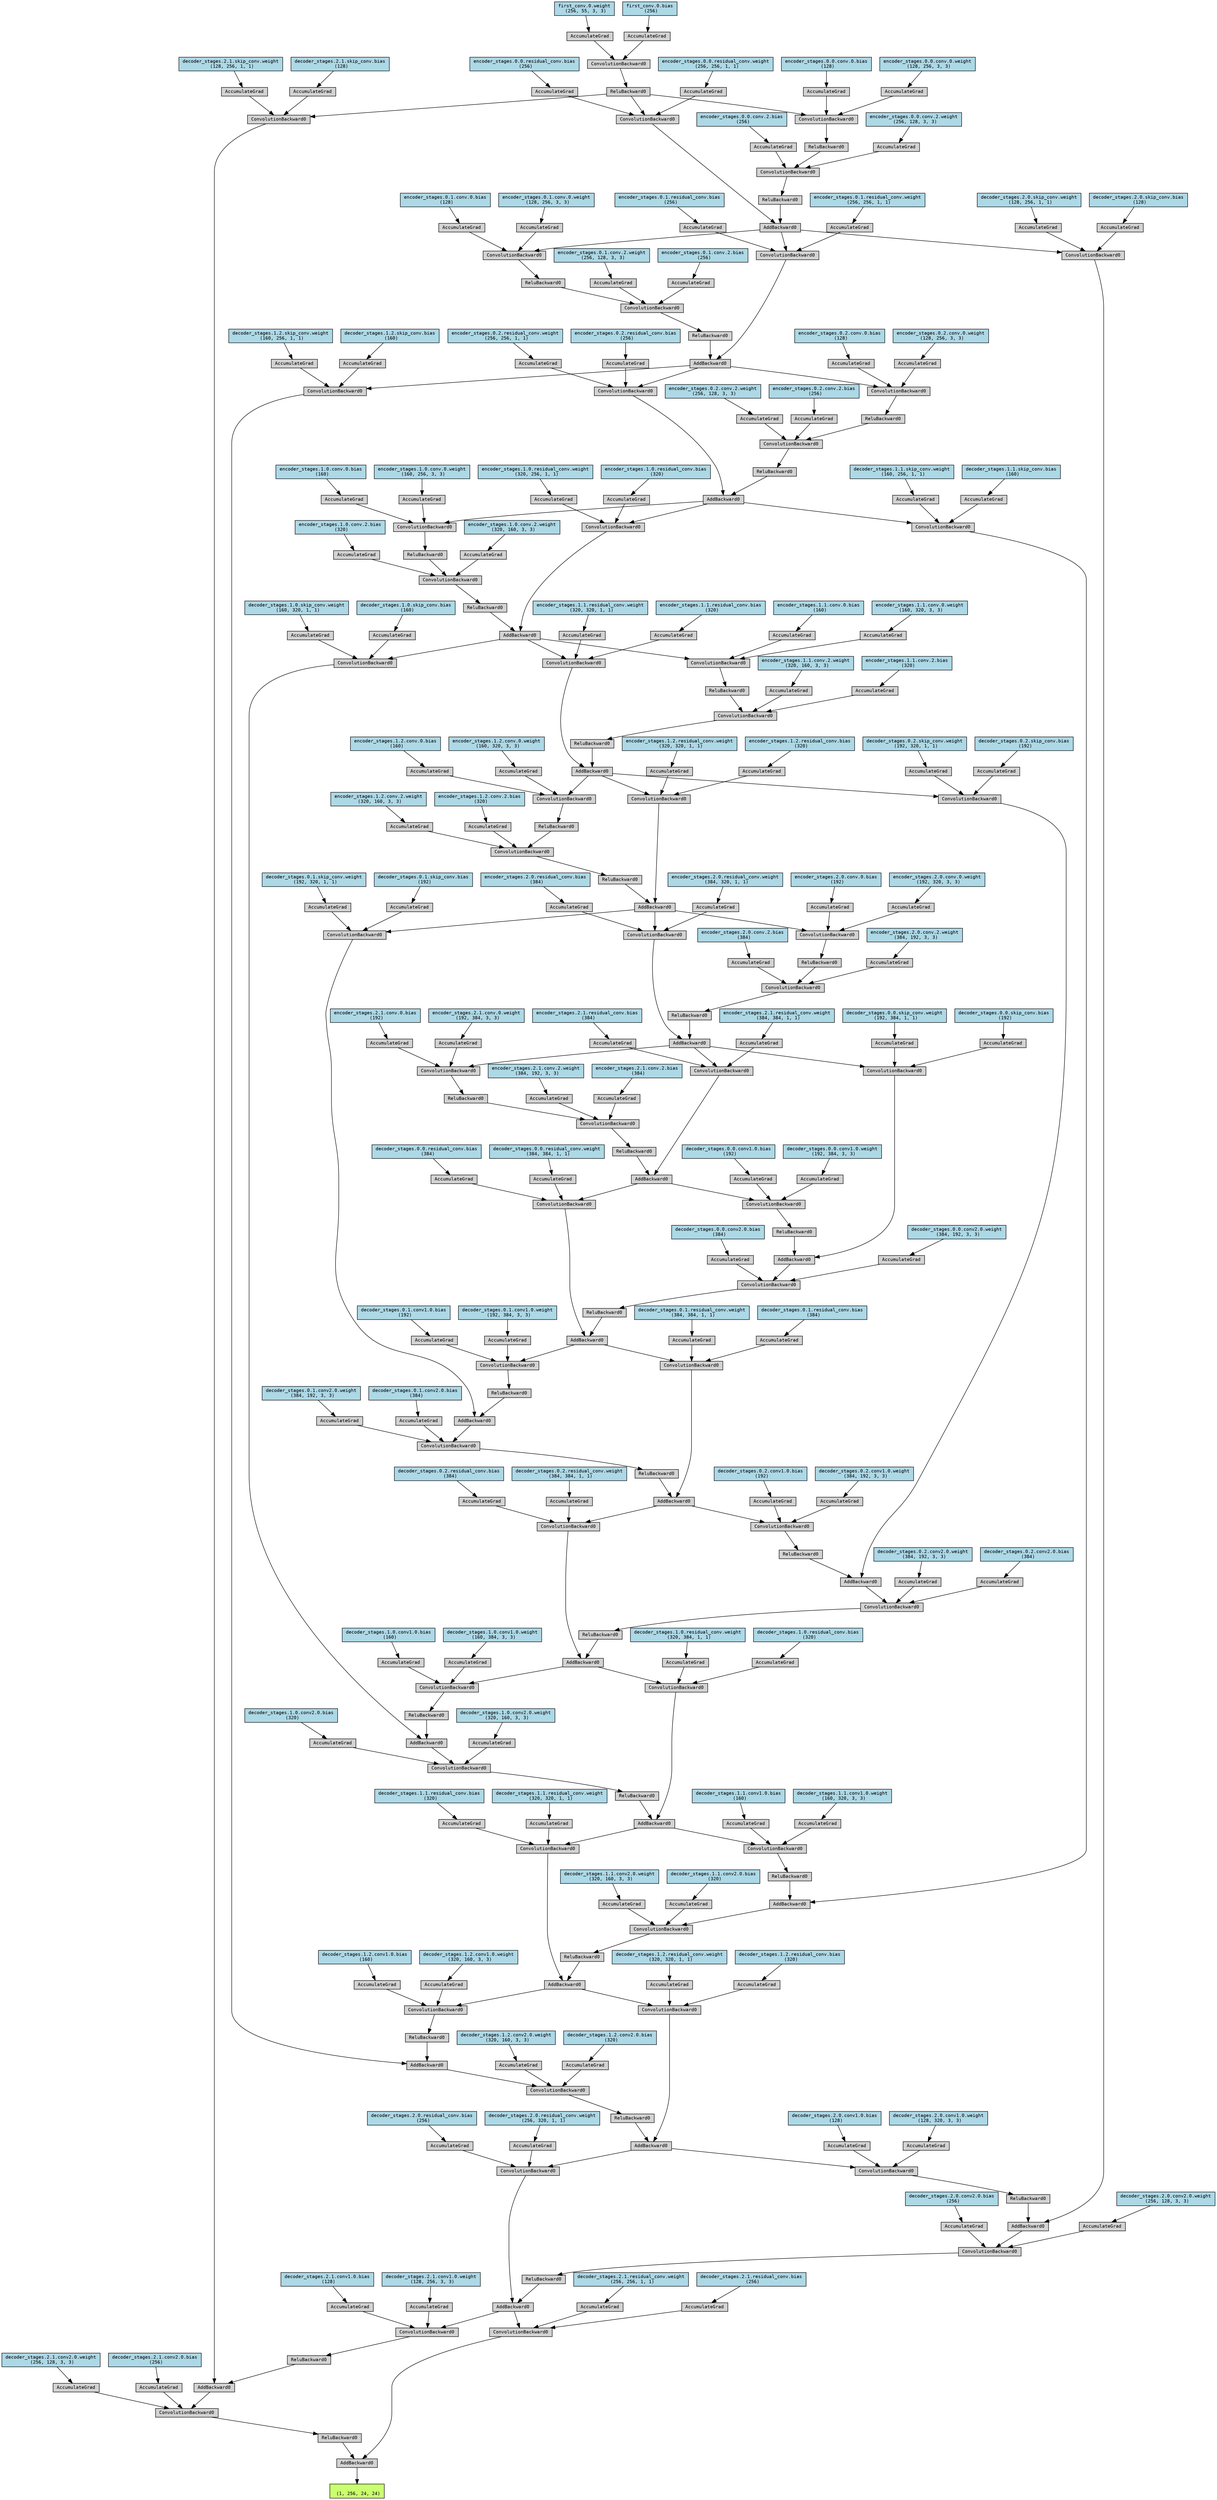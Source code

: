 digraph {
	graph [size="106.35,106.35"]
	node [align=left fontname=monospace fontsize=10 height=0.2 ranksep=0.1 shape=box style=filled]
	126407094920736 [label="
 (1, 256, 24, 24)" fillcolor=darkolivegreen1]
	126407098360176 [label=AddBackward0]
	126407094694624 -> 126407098360176
	126407094694624 [label=ReluBackward0]
	126407094692944 -> 126407094694624
	126407094692944 [label=ConvolutionBackward0]
	126407094693664 -> 126407094692944
	126407094693664 [label=AddBackward0]
	126407094693376 -> 126407094693664
	126407094693376 [label=ReluBackward0]
	126407094694192 -> 126407094693376
	126407094694192 [label=ConvolutionBackward0]
	126407094693952 -> 126407094694192
	126407094693952 [label=AddBackward0]
	126407094694288 -> 126407094693952
	126407094694288 [label=ReluBackward0]
	126407094693232 -> 126407094694288
	126407094693232 [label=ConvolutionBackward0]
	126407094693568 -> 126407094693232
	126407094693568 [label=AddBackward0]
	126407094693040 -> 126407094693568
	126407094693040 [label=ReluBackward0]
	126407094693712 -> 126407094693040
	126407094693712 [label=ConvolutionBackward0]
	126407094694912 -> 126407094693712
	126407094694912 [label=AddBackward0]
	126407094695104 -> 126407094694912
	126407094695104 [label=ReluBackward0]
	126407094695248 -> 126407094695104
	126407094695248 [label=ConvolutionBackward0]
	126407094695344 -> 126407094695248
	126407094695344 [label=AddBackward0]
	126407094695536 -> 126407094695344
	126407094695536 [label=ReluBackward0]
	126407094695680 -> 126407094695536
	126407094695680 [label=ConvolutionBackward0]
	126407094695776 -> 126407094695680
	126407094695776 [label=AddBackward0]
	126407094695968 -> 126407094695776
	126407094695968 [label=ReluBackward0]
	126407094696112 -> 126407094695968
	126407094696112 [label=ConvolutionBackward0]
	126407094696208 -> 126407094696112
	126407094696208 [label=AddBackward0]
	126407094696400 -> 126407094696208
	126407094696400 [label=ReluBackward0]
	126407094696544 -> 126407094696400
	126407094696544 [label=ConvolutionBackward0]
	126407094696640 -> 126407094696544
	126407094696640 [label=AddBackward0]
	126407094696832 -> 126407094696640
	126407094696832 [label=ReluBackward0]
	126407094696976 -> 126407094696832
	126407094696976 [label=ConvolutionBackward0]
	126407094697072 -> 126407094696976
	126407094697072 [label=AddBackward0]
	126407094697264 -> 126407094697072
	126407094697264 [label=ReluBackward0]
	126407094697408 -> 126407094697264
	126407094697408 [label=ConvolutionBackward0]
	126407094697504 -> 126407094697408
	126407094697504 [label=AddBackward0]
	126407094697696 -> 126407094697504
	126407094697696 [label=ReluBackward0]
	126407094697840 -> 126407094697696
	126407094697840 [label=ConvolutionBackward0]
	126407094697936 -> 126407094697840
	126407094697936 [label=AddBackward0]
	126407054606544 -> 126407094697936
	126407054606544 [label=ReluBackward0]
	126407054606688 -> 126407054606544
	126407054606688 [label=ConvolutionBackward0]
	126407054606784 -> 126407054606688
	126407054606784 [label=AddBackward0]
	126407054606976 -> 126407054606784
	126407054606976 [label=ReluBackward0]
	126407054607120 -> 126407054606976
	126407054607120 [label=ConvolutionBackward0]
	126407054607216 -> 126407054607120
	126407054607216 [label=AddBackward0]
	126407054607408 -> 126407054607216
	126407054607408 [label=ReluBackward0]
	126407054607552 -> 126407054607408
	126407054607552 [label=ConvolutionBackward0]
	126407054607648 -> 126407054607552
	126407054607648 [label=AddBackward0]
	126407054607840 -> 126407054607648
	126407054607840 [label=ReluBackward0]
	126407054607984 -> 126407054607840
	126407054607984 [label=ConvolutionBackward0]
	126407054608080 -> 126407054607984
	126407054608080 [label=AddBackward0]
	126407054608272 -> 126407054608080
	126407054608272 [label=ReluBackward0]
	126407054608416 -> 126407054608272
	126407054608416 [label=ConvolutionBackward0]
	126407054608512 -> 126407054608416
	126407054608512 [label=AddBackward0]
	126407054608704 -> 126407054608512
	126407054608704 [label=ReluBackward0]
	126407054608848 -> 126407054608704
	126407054608848 [label=ConvolutionBackward0]
	126407054608944 -> 126407054608848
	126407054608944 [label=ReluBackward0]
	126407054609136 -> 126407054608944
	126407054609136 [label=ConvolutionBackward0]
	126407054609232 -> 126407054609136
	126407054609232 [label=AddBackward0]
	126407054609424 -> 126407054609232
	126407054609424 [label=ReluBackward0]
	126407054609568 -> 126407054609424
	126407054609568 [label=ConvolutionBackward0]
	126407054609664 -> 126407054609568
	126407054609664 [label=ReluBackward0]
	126407054609856 -> 126407054609664
	126407054609856 [label=ConvolutionBackward0]
	126407054609952 -> 126407054609856
	126407054609952 [label=AddBackward0]
	126407054610144 -> 126407054609952
	126407054610144 [label=ReluBackward0]
	126407054610288 -> 126407054610144
	126407054610288 [label=ConvolutionBackward0]
	126407054610384 -> 126407054610288
	126407054610384 [label=ReluBackward0]
	126407054610576 -> 126407054610384
	126407054610576 [label=ConvolutionBackward0]
	126407054610672 -> 126407054610576
	126407054610672 [label=AddBackward0]
	126407054610864 -> 126407054610672
	126407054610864 [label=ReluBackward0]
	126407054611008 -> 126407054610864
	126407054611008 [label=ConvolutionBackward0]
	126407054611104 -> 126407054611008
	126407054611104 [label=ReluBackward0]
	126407054611296 -> 126407054611104
	126407054611296 [label=ConvolutionBackward0]
	126407054611344 -> 126407054611296
	126407054611344 [label=AddBackward0]
	126407054611632 -> 126407054611344
	126407054611632 [label=ReluBackward0]
	126407054611776 -> 126407054611632
	126407054611776 [label=ConvolutionBackward0]
	126407054611824 -> 126407054611776
	126407054611824 [label=ReluBackward0]
	126407054612112 -> 126407054611824
	126407054612112 [label=ConvolutionBackward0]
	126407054612160 -> 126407054612112
	126407054612160 [label=AddBackward0]
	126407054612448 -> 126407054612160
	126407054612448 [label=ReluBackward0]
	126407054612592 -> 126407054612448
	126407054612592 [label=ConvolutionBackward0]
	126407054612640 -> 126407054612592
	126407054612640 [label=ReluBackward0]
	126407054612928 -> 126407054612640
	126407054612928 [label=ConvolutionBackward0]
	126407054612976 -> 126407054612928
	126407054612976 [label=AddBackward0]
	126407054613264 -> 126407054612976
	126407054613264 [label=ReluBackward0]
	126407054613408 -> 126407054613264
	126407054613408 [label=ConvolutionBackward0]
	126407054613456 -> 126407054613408
	126407054613456 [label=ReluBackward0]
	126407054613744 -> 126407054613456
	126407054613744 [label=ConvolutionBackward0]
	126407054613792 -> 126407054613744
	126407054613792 [label=AddBackward0]
	126407054614080 -> 126407054613792
	126407054614080 [label=ReluBackward0]
	126407054614224 -> 126407054614080
	126407054614224 [label=ConvolutionBackward0]
	126407054614272 -> 126407054614224
	126407054614272 [label=ReluBackward0]
	126407054614560 -> 126407054614272
	126407054614560 [label=ConvolutionBackward0]
	126407054614608 -> 126407054614560
	126407054614608 [label=ReluBackward0]
	126407054614896 -> 126407054614608
	126407054614896 [label=ConvolutionBackward0]
	126407054614944 -> 126407054614896
	126407094725488 [label="first_conv.0.weight
 (256, 55, 3, 3)" fillcolor=lightblue]
	126407094725488 -> 126407054614944
	126407054614944 [label=AccumulateGrad]
	126407054614800 -> 126407054614896
	126407094725568 [label="first_conv.0.bias
 (256)" fillcolor=lightblue]
	126407094725568 -> 126407054614800
	126407054614800 [label=AccumulateGrad]
	126407054614464 -> 126407054614560
	126407094725728 [label="encoder_stages.0.0.conv.0.weight
 (128, 256, 3, 3)" fillcolor=lightblue]
	126407094725728 -> 126407054614464
	126407054614464 [label=AccumulateGrad]
	126407054614704 -> 126407054614560
	126407094725808 [label="encoder_stages.0.0.conv.0.bias
 (128)" fillcolor=lightblue]
	126407094725808 -> 126407054614704
	126407054614704 [label=AccumulateGrad]
	126407054614128 -> 126407054614224
	126407094725968 [label="encoder_stages.0.0.conv.2.weight
 (256, 128, 3, 3)" fillcolor=lightblue]
	126407094725968 -> 126407054614128
	126407054614128 [label=AccumulateGrad]
	126407054614368 -> 126407054614224
	126407094726048 [label="encoder_stages.0.0.conv.2.bias
 (256)" fillcolor=lightblue]
	126407094726048 -> 126407054614368
	126407054614368 [label=AccumulateGrad]
	126407054614032 -> 126407054613792
	126407054614032 [label=ConvolutionBackward0]
	126407054614608 -> 126407054614032
	126407054614752 -> 126407054614032
	126407094726208 [label="encoder_stages.0.0.residual_conv.weight
 (256, 256, 1, 1)" fillcolor=lightblue]
	126407094726208 -> 126407054614752
	126407054614752 [label=AccumulateGrad]
	126407054614416 -> 126407054614032
	126407094726288 [label="encoder_stages.0.0.residual_conv.bias
 (256)" fillcolor=lightblue]
	126407094726288 -> 126407054614416
	126407054614416 [label=AccumulateGrad]
	126407054613648 -> 126407054613744
	126407094726448 [label="encoder_stages.0.1.conv.0.weight
 (128, 256, 3, 3)" fillcolor=lightblue]
	126407094726448 -> 126407054613648
	126407054613648 [label=AccumulateGrad]
	126407054613888 -> 126407054613744
	126407094726528 [label="encoder_stages.0.1.conv.0.bias
 (128)" fillcolor=lightblue]
	126407094726528 -> 126407054613888
	126407054613888 [label=AccumulateGrad]
	126407054613312 -> 126407054613408
	126407094726688 [label="encoder_stages.0.1.conv.2.weight
 (256, 128, 3, 3)" fillcolor=lightblue]
	126407094726688 -> 126407054613312
	126407054613312 [label=AccumulateGrad]
	126407054613552 -> 126407054613408
	126407094726768 [label="encoder_stages.0.1.conv.2.bias
 (256)" fillcolor=lightblue]
	126407094726768 -> 126407054613552
	126407054613552 [label=AccumulateGrad]
	126407054613216 -> 126407054612976
	126407054613216 [label=ConvolutionBackward0]
	126407054613792 -> 126407054613216
	126407054613936 -> 126407054613216
	126407094726928 [label="encoder_stages.0.1.residual_conv.weight
 (256, 256, 1, 1)" fillcolor=lightblue]
	126407094726928 -> 126407054613936
	126407054613936 [label=AccumulateGrad]
	126407054613600 -> 126407054613216
	126407094727008 [label="encoder_stages.0.1.residual_conv.bias
 (256)" fillcolor=lightblue]
	126407094727008 -> 126407054613600
	126407054613600 [label=AccumulateGrad]
	126407054612832 -> 126407054612928
	126407094727168 [label="encoder_stages.0.2.conv.0.weight
 (128, 256, 3, 3)" fillcolor=lightblue]
	126407094727168 -> 126407054612832
	126407054612832 [label=AccumulateGrad]
	126407054613072 -> 126407054612928
	126407094727248 [label="encoder_stages.0.2.conv.0.bias
 (128)" fillcolor=lightblue]
	126407094727248 -> 126407054613072
	126407054613072 [label=AccumulateGrad]
	126407054612496 -> 126407054612592
	126407094727408 [label="encoder_stages.0.2.conv.2.weight
 (256, 128, 3, 3)" fillcolor=lightblue]
	126407094727408 -> 126407054612496
	126407054612496 [label=AccumulateGrad]
	126407054612736 -> 126407054612592
	126407094727488 [label="encoder_stages.0.2.conv.2.bias
 (256)" fillcolor=lightblue]
	126407094727488 -> 126407054612736
	126407054612736 [label=AccumulateGrad]
	126407054612400 -> 126407054612160
	126407054612400 [label=ConvolutionBackward0]
	126407054612976 -> 126407054612400
	126407054613120 -> 126407054612400
	126407094727648 [label="encoder_stages.0.2.residual_conv.weight
 (256, 256, 1, 1)" fillcolor=lightblue]
	126407094727648 -> 126407054613120
	126407054613120 [label=AccumulateGrad]
	126407054612784 -> 126407054612400
	126407094727728 [label="encoder_stages.0.2.residual_conv.bias
 (256)" fillcolor=lightblue]
	126407094727728 -> 126407054612784
	126407054612784 [label=AccumulateGrad]
	126407054612016 -> 126407054612112
	126407094727888 [label="encoder_stages.1.0.conv.0.weight
 (160, 256, 3, 3)" fillcolor=lightblue]
	126407094727888 -> 126407054612016
	126407054612016 [label=AccumulateGrad]
	126407054612256 -> 126407054612112
	126407094727968 [label="encoder_stages.1.0.conv.0.bias
 (160)" fillcolor=lightblue]
	126407094727968 -> 126407054612256
	126407054612256 [label=AccumulateGrad]
	126407054611680 -> 126407054611776
	126407094728128 [label="encoder_stages.1.0.conv.2.weight
 (320, 160, 3, 3)" fillcolor=lightblue]
	126407094728128 -> 126407054611680
	126407054611680 [label=AccumulateGrad]
	126407054611920 -> 126407054611776
	126407094728208 [label="encoder_stages.1.0.conv.2.bias
 (320)" fillcolor=lightblue]
	126407094728208 -> 126407054611920
	126407054611920 [label=AccumulateGrad]
	126407054611584 -> 126407054611344
	126407054611584 [label=ConvolutionBackward0]
	126407054612160 -> 126407054611584
	126407054612304 -> 126407054611584
	126407094728368 [label="encoder_stages.1.0.residual_conv.weight
 (320, 256, 1, 1)" fillcolor=lightblue]
	126407094728368 -> 126407054612304
	126407054612304 [label=AccumulateGrad]
	126407054611968 -> 126407054611584
	126407094728448 [label="encoder_stages.1.0.residual_conv.bias
 (320)" fillcolor=lightblue]
	126407094728448 -> 126407054611968
	126407054611968 [label=AccumulateGrad]
	126407054611200 -> 126407054611296
	126407094728608 [label="encoder_stages.1.1.conv.0.weight
 (160, 320, 3, 3)" fillcolor=lightblue]
	126407094728608 -> 126407054611200
	126407054611200 [label=AccumulateGrad]
	126407054611440 -> 126407054611296
	126407094728688 [label="encoder_stages.1.1.conv.0.bias
 (160)" fillcolor=lightblue]
	126407094728688 -> 126407054611440
	126407054611440 [label=AccumulateGrad]
	126407054611056 -> 126407054611008
	126407094728848 [label="encoder_stages.1.1.conv.2.weight
 (320, 160, 3, 3)" fillcolor=lightblue]
	126407094728848 -> 126407054611056
	126407054611056 [label=AccumulateGrad]
	126407054610912 -> 126407054611008
	126407094728928 [label="encoder_stages.1.1.conv.2.bias
 (320)" fillcolor=lightblue]
	126407094728928 -> 126407054610912
	126407054610912 [label=AccumulateGrad]
	126407054610816 -> 126407054610672
	126407054610816 [label=ConvolutionBackward0]
	126407054611344 -> 126407054610816
	126407054611488 -> 126407054610816
	126407094729088 [label="encoder_stages.1.1.residual_conv.weight
 (320, 320, 1, 1)" fillcolor=lightblue]
	126407094729088 -> 126407054611488
	126407054611488 [label=AccumulateGrad]
	126407054611152 -> 126407054610816
	126407094729168 [label="encoder_stages.1.1.residual_conv.bias
 (320)" fillcolor=lightblue]
	126407094729168 -> 126407054611152
	126407054611152 [label=AccumulateGrad]
	126407054610624 -> 126407054610576
	126407094729328 [label="encoder_stages.1.2.conv.0.weight
 (160, 320, 3, 3)" fillcolor=lightblue]
	126407094729328 -> 126407054610624
	126407054610624 [label=AccumulateGrad]
	126407054610480 -> 126407054610576
	126407094729408 [label="encoder_stages.1.2.conv.0.bias
 (160)" fillcolor=lightblue]
	126407094729408 -> 126407054610480
	126407054610480 [label=AccumulateGrad]
	126407054610336 -> 126407054610288
	126407094729568 [label="encoder_stages.1.2.conv.2.weight
 (320, 160, 3, 3)" fillcolor=lightblue]
	126407094729568 -> 126407054610336
	126407054610336 [label=AccumulateGrad]
	126407054610192 -> 126407054610288
	126407094729648 [label="encoder_stages.1.2.conv.2.bias
 (320)" fillcolor=lightblue]
	126407094729648 -> 126407054610192
	126407054610192 [label=AccumulateGrad]
	126407054610096 -> 126407054609952
	126407054610096 [label=ConvolutionBackward0]
	126407054610672 -> 126407054610096
	126407054610720 -> 126407054610096
	126407094729808 [label="encoder_stages.1.2.residual_conv.weight
 (320, 320, 1, 1)" fillcolor=lightblue]
	126407094729808 -> 126407054610720
	126407054610720 [label=AccumulateGrad]
	126407054610432 -> 126407054610096
	126407094729888 [label="encoder_stages.1.2.residual_conv.bias
 (320)" fillcolor=lightblue]
	126407094729888 -> 126407054610432
	126407054610432 [label=AccumulateGrad]
	126407054609904 -> 126407054609856
	126407094730048 [label="encoder_stages.2.0.conv.0.weight
 (192, 320, 3, 3)" fillcolor=lightblue]
	126407094730048 -> 126407054609904
	126407054609904 [label=AccumulateGrad]
	126407054609760 -> 126407054609856
	126407094730128 [label="encoder_stages.2.0.conv.0.bias
 (192)" fillcolor=lightblue]
	126407094730128 -> 126407054609760
	126407054609760 [label=AccumulateGrad]
	126407054609616 -> 126407054609568
	126407094730288 [label="encoder_stages.2.0.conv.2.weight
 (384, 192, 3, 3)" fillcolor=lightblue]
	126407094730288 -> 126407054609616
	126407054609616 [label=AccumulateGrad]
	126407054609472 -> 126407054609568
	126407094730368 [label="encoder_stages.2.0.conv.2.bias
 (384)" fillcolor=lightblue]
	126407094730368 -> 126407054609472
	126407054609472 [label=AccumulateGrad]
	126407054609376 -> 126407054609232
	126407054609376 [label=ConvolutionBackward0]
	126407054609952 -> 126407054609376
	126407054610000 -> 126407054609376
	126407094730528 [label="encoder_stages.2.0.residual_conv.weight
 (384, 320, 1, 1)" fillcolor=lightblue]
	126407094730528 -> 126407054610000
	126407054610000 [label=AccumulateGrad]
	126407054609712 -> 126407054609376
	126407094730608 [label="encoder_stages.2.0.residual_conv.bias
 (384)" fillcolor=lightblue]
	126407094730608 -> 126407054609712
	126407054609712 [label=AccumulateGrad]
	126407054609184 -> 126407054609136
	126407094911056 [label="encoder_stages.2.1.conv.0.weight
 (192, 384, 3, 3)" fillcolor=lightblue]
	126407094911056 -> 126407054609184
	126407054609184 [label=AccumulateGrad]
	126407054609040 -> 126407054609136
	126407094911136 [label="encoder_stages.2.1.conv.0.bias
 (192)" fillcolor=lightblue]
	126407094911136 -> 126407054609040
	126407054609040 [label=AccumulateGrad]
	126407054608896 -> 126407054608848
	126407094911296 [label="encoder_stages.2.1.conv.2.weight
 (384, 192, 3, 3)" fillcolor=lightblue]
	126407094911296 -> 126407054608896
	126407054608896 [label=AccumulateGrad]
	126407054608752 -> 126407054608848
	126407094911376 [label="encoder_stages.2.1.conv.2.bias
 (384)" fillcolor=lightblue]
	126407094911376 -> 126407054608752
	126407054608752 [label=AccumulateGrad]
	126407054608656 -> 126407054608512
	126407054608656 [label=ConvolutionBackward0]
	126407054609232 -> 126407054608656
	126407054609280 -> 126407054608656
	126407094911536 [label="encoder_stages.2.1.residual_conv.weight
 (384, 384, 1, 1)" fillcolor=lightblue]
	126407094911536 -> 126407054609280
	126407054609280 [label=AccumulateGrad]
	126407054608992 -> 126407054608656
	126407094911616 [label="encoder_stages.2.1.residual_conv.bias
 (384)" fillcolor=lightblue]
	126407094911616 -> 126407054608992
	126407054608992 [label=AccumulateGrad]
	126407054608464 -> 126407054608416
	126407094911696 [label="decoder_stages.0.0.conv1.0.weight
 (192, 384, 3, 3)" fillcolor=lightblue]
	126407094911696 -> 126407054608464
	126407054608464 [label=AccumulateGrad]
	126407054608320 -> 126407054608416
	126407094911776 [label="decoder_stages.0.0.conv1.0.bias
 (192)" fillcolor=lightblue]
	126407094911776 -> 126407054608320
	126407054608320 [label=AccumulateGrad]
	126407054608224 -> 126407054608080
	126407054608224 [label=ConvolutionBackward0]
	126407054609232 -> 126407054608224
	126407054608800 -> 126407054608224
	126407094912176 [label="decoder_stages.0.0.skip_conv.weight
 (192, 384, 1, 1)" fillcolor=lightblue]
	126407094912176 -> 126407054608800
	126407054608800 [label=AccumulateGrad]
	126407054608560 -> 126407054608224
	126407094912256 [label="decoder_stages.0.0.skip_conv.bias
 (192)" fillcolor=lightblue]
	126407094912256 -> 126407054608560
	126407054608560 [label=AccumulateGrad]
	126407054608032 -> 126407054607984
	126407094912416 [label="decoder_stages.0.0.conv2.0.weight
 (384, 192, 3, 3)" fillcolor=lightblue]
	126407094912416 -> 126407054608032
	126407054608032 [label=AccumulateGrad]
	126407054607888 -> 126407054607984
	126407094912496 [label="decoder_stages.0.0.conv2.0.bias
 (384)" fillcolor=lightblue]
	126407094912496 -> 126407054607888
	126407054607888 [label=AccumulateGrad]
	126407054607792 -> 126407054607648
	126407054607792 [label=ConvolutionBackward0]
	126407054608512 -> 126407054607792
	126407054608368 -> 126407054607792
	126407094911936 [label="decoder_stages.0.0.residual_conv.weight
 (384, 384, 1, 1)" fillcolor=lightblue]
	126407094911936 -> 126407054608368
	126407054608368 [label=AccumulateGrad]
	126407054608128 -> 126407054607792
	126407094912016 [label="decoder_stages.0.0.residual_conv.bias
 (384)" fillcolor=lightblue]
	126407094912016 -> 126407054608128
	126407054608128 [label=AccumulateGrad]
	126407054607600 -> 126407054607552
	126407094912656 [label="decoder_stages.0.1.conv1.0.weight
 (192, 384, 3, 3)" fillcolor=lightblue]
	126407094912656 -> 126407054607600
	126407054607600 [label=AccumulateGrad]
	126407054607456 -> 126407054607552
	126407094912736 [label="decoder_stages.0.1.conv1.0.bias
 (192)" fillcolor=lightblue]
	126407094912736 -> 126407054607456
	126407054607456 [label=AccumulateGrad]
	126407054607360 -> 126407054607216
	126407054607360 [label=ConvolutionBackward0]
	126407054609952 -> 126407054607360
	126407054607936 -> 126407054607360
	126407094913136 [label="decoder_stages.0.1.skip_conv.weight
 (192, 320, 1, 1)" fillcolor=lightblue]
	126407094913136 -> 126407054607936
	126407054607936 [label=AccumulateGrad]
	126407054607696 -> 126407054607360
	126407094913216 [label="decoder_stages.0.1.skip_conv.bias
 (192)" fillcolor=lightblue]
	126407094913216 -> 126407054607696
	126407054607696 [label=AccumulateGrad]
	126407054607168 -> 126407054607120
	126407094913376 [label="decoder_stages.0.1.conv2.0.weight
 (384, 192, 3, 3)" fillcolor=lightblue]
	126407094913376 -> 126407054607168
	126407054607168 [label=AccumulateGrad]
	126407054607024 -> 126407054607120
	126407094913456 [label="decoder_stages.0.1.conv2.0.bias
 (384)" fillcolor=lightblue]
	126407094913456 -> 126407054607024
	126407054607024 [label=AccumulateGrad]
	126407054606928 -> 126407054606784
	126407054606928 [label=ConvolutionBackward0]
	126407054607648 -> 126407054606928
	126407054607504 -> 126407054606928
	126407094912896 [label="decoder_stages.0.1.residual_conv.weight
 (384, 384, 1, 1)" fillcolor=lightblue]
	126407094912896 -> 126407054607504
	126407054607504 [label=AccumulateGrad]
	126407054607264 -> 126407054606928
	126407094912976 [label="decoder_stages.0.1.residual_conv.bias
 (384)" fillcolor=lightblue]
	126407094912976 -> 126407054607264
	126407054607264 [label=AccumulateGrad]
	126407054606736 -> 126407054606688
	126407094913616 [label="decoder_stages.0.2.conv1.0.weight
 (384, 192, 3, 3)" fillcolor=lightblue]
	126407094913616 -> 126407054606736
	126407054606736 [label=AccumulateGrad]
	126407054606592 -> 126407054606688
	126407094913696 [label="decoder_stages.0.2.conv1.0.bias
 (192)" fillcolor=lightblue]
	126407094913696 -> 126407054606592
	126407054606592 [label=AccumulateGrad]
	126407054606496 -> 126407094697936
	126407054606496 [label=ConvolutionBackward0]
	126407054610672 -> 126407054606496
	126407054607072 -> 126407054606496
	126407094914096 [label="decoder_stages.0.2.skip_conv.weight
 (192, 320, 1, 1)" fillcolor=lightblue]
	126407094914096 -> 126407054607072
	126407054607072 [label=AccumulateGrad]
	126407054606832 -> 126407054606496
	126407094914176 [label="decoder_stages.0.2.skip_conv.bias
 (192)" fillcolor=lightblue]
	126407094914176 -> 126407054606832
	126407054606832 [label=AccumulateGrad]
	126407094697888 -> 126407094697840
	126407094914336 [label="decoder_stages.0.2.conv2.0.weight
 (384, 192, 3, 3)" fillcolor=lightblue]
	126407094914336 -> 126407094697888
	126407094697888 [label=AccumulateGrad]
	126407094697744 -> 126407094697840
	126407094914416 [label="decoder_stages.0.2.conv2.0.bias
 (384)" fillcolor=lightblue]
	126407094914416 -> 126407094697744
	126407094697744 [label=AccumulateGrad]
	126407094697648 -> 126407094697504
	126407094697648 [label=ConvolutionBackward0]
	126407054606784 -> 126407094697648
	126407094697792 -> 126407094697648
	126407094913856 [label="decoder_stages.0.2.residual_conv.weight
 (384, 384, 1, 1)" fillcolor=lightblue]
	126407094913856 -> 126407094697792
	126407094697792 [label=AccumulateGrad]
	126407054606640 -> 126407094697648
	126407094913936 [label="decoder_stages.0.2.residual_conv.bias
 (384)" fillcolor=lightblue]
	126407094913936 -> 126407054606640
	126407054606640 [label=AccumulateGrad]
	126407094697456 -> 126407094697408
	126407094914576 [label="decoder_stages.1.0.conv1.0.weight
 (160, 384, 3, 3)" fillcolor=lightblue]
	126407094914576 -> 126407094697456
	126407094697456 [label=AccumulateGrad]
	126407094697312 -> 126407094697408
	126407094914656 [label="decoder_stages.1.0.conv1.0.bias
 (160)" fillcolor=lightblue]
	126407094914656 -> 126407094697312
	126407094697312 [label=AccumulateGrad]
	126407094697216 -> 126407094697072
	126407094697216 [label=ConvolutionBackward0]
	126407054611344 -> 126407094697216
	126407094697600 -> 126407094697216
	126407094915056 [label="decoder_stages.1.0.skip_conv.weight
 (160, 320, 1, 1)" fillcolor=lightblue]
	126407094915056 -> 126407094697600
	126407094697600 [label=AccumulateGrad]
	126407094697552 -> 126407094697216
	126407094915136 [label="decoder_stages.1.0.skip_conv.bias
 (160)" fillcolor=lightblue]
	126407094915136 -> 126407094697552
	126407094697552 [label=AccumulateGrad]
	126407094697024 -> 126407094696976
	126407094915296 [label="decoder_stages.1.0.conv2.0.weight
 (320, 160, 3, 3)" fillcolor=lightblue]
	126407094915296 -> 126407094697024
	126407094697024 [label=AccumulateGrad]
	126407094696880 -> 126407094696976
	126407094915376 [label="decoder_stages.1.0.conv2.0.bias
 (320)" fillcolor=lightblue]
	126407094915376 -> 126407094696880
	126407094696880 [label=AccumulateGrad]
	126407094696784 -> 126407094696640
	126407094696784 [label=ConvolutionBackward0]
	126407094697504 -> 126407094696784
	126407094697168 -> 126407094696784
	126407094914816 [label="decoder_stages.1.0.residual_conv.weight
 (320, 384, 1, 1)" fillcolor=lightblue]
	126407094914816 -> 126407094697168
	126407094697168 [label=AccumulateGrad]
	126407094697120 -> 126407094696784
	126407094914896 [label="decoder_stages.1.0.residual_conv.bias
 (320)" fillcolor=lightblue]
	126407094914896 -> 126407094697120
	126407094697120 [label=AccumulateGrad]
	126407094696592 -> 126407094696544
	126407094915536 [label="decoder_stages.1.1.conv1.0.weight
 (160, 320, 3, 3)" fillcolor=lightblue]
	126407094915536 -> 126407094696592
	126407094696592 [label=AccumulateGrad]
	126407094696448 -> 126407094696544
	126407094915616 [label="decoder_stages.1.1.conv1.0.bias
 (160)" fillcolor=lightblue]
	126407094915616 -> 126407094696448
	126407094696448 [label=AccumulateGrad]
	126407094696352 -> 126407094696208
	126407094696352 [label=ConvolutionBackward0]
	126407054612160 -> 126407094696352
	126407094696928 -> 126407094696352
	126407094916016 [label="decoder_stages.1.1.skip_conv.weight
 (160, 256, 1, 1)" fillcolor=lightblue]
	126407094916016 -> 126407094696928
	126407094696928 [label=AccumulateGrad]
	126407094696688 -> 126407094696352
	126407094916096 [label="decoder_stages.1.1.skip_conv.bias
 (160)" fillcolor=lightblue]
	126407094916096 -> 126407094696688
	126407094696688 [label=AccumulateGrad]
	126407094696160 -> 126407094696112
	126407094916256 [label="decoder_stages.1.1.conv2.0.weight
 (320, 160, 3, 3)" fillcolor=lightblue]
	126407094916256 -> 126407094696160
	126407094696160 [label=AccumulateGrad]
	126407094696016 -> 126407094696112
	126407094916336 [label="decoder_stages.1.1.conv2.0.bias
 (320)" fillcolor=lightblue]
	126407094916336 -> 126407094696016
	126407094696016 [label=AccumulateGrad]
	126407094695920 -> 126407094695776
	126407094695920 [label=ConvolutionBackward0]
	126407094696640 -> 126407094695920
	126407094696496 -> 126407094695920
	126407094915776 [label="decoder_stages.1.1.residual_conv.weight
 (320, 320, 1, 1)" fillcolor=lightblue]
	126407094915776 -> 126407094696496
	126407094696496 [label=AccumulateGrad]
	126407094696256 -> 126407094695920
	126407094915856 [label="decoder_stages.1.1.residual_conv.bias
 (320)" fillcolor=lightblue]
	126407094915856 -> 126407094696256
	126407094696256 [label=AccumulateGrad]
	126407094695728 -> 126407094695680
	126407094916496 [label="decoder_stages.1.2.conv1.0.weight
 (320, 160, 3, 3)" fillcolor=lightblue]
	126407094916496 -> 126407094695728
	126407094695728 [label=AccumulateGrad]
	126407094695584 -> 126407094695680
	126407094916576 [label="decoder_stages.1.2.conv1.0.bias
 (160)" fillcolor=lightblue]
	126407094916576 -> 126407094695584
	126407094695584 [label=AccumulateGrad]
	126407094695488 -> 126407094695344
	126407094695488 [label=ConvolutionBackward0]
	126407054612976 -> 126407094695488
	126407094696064 -> 126407094695488
	126407094916976 [label="decoder_stages.1.2.skip_conv.weight
 (160, 256, 1, 1)" fillcolor=lightblue]
	126407094916976 -> 126407094696064
	126407094696064 [label=AccumulateGrad]
	126407094695824 -> 126407094695488
	126407094917056 [label="decoder_stages.1.2.skip_conv.bias
 (160)" fillcolor=lightblue]
	126407094917056 -> 126407094695824
	126407094695824 [label=AccumulateGrad]
	126407094695296 -> 126407094695248
	126407094917216 [label="decoder_stages.1.2.conv2.0.weight
 (320, 160, 3, 3)" fillcolor=lightblue]
	126407094917216 -> 126407094695296
	126407094695296 [label=AccumulateGrad]
	126407094695152 -> 126407094695248
	126407094917296 [label="decoder_stages.1.2.conv2.0.bias
 (320)" fillcolor=lightblue]
	126407094917296 -> 126407094695152
	126407094695152 [label=AccumulateGrad]
	126407094695056 -> 126407094694912
	126407094695056 [label=ConvolutionBackward0]
	126407094695776 -> 126407094695056
	126407094695632 -> 126407094695056
	126407094916736 [label="decoder_stages.1.2.residual_conv.weight
 (320, 320, 1, 1)" fillcolor=lightblue]
	126407094916736 -> 126407094695632
	126407094695632 [label=AccumulateGrad]
	126407094695392 -> 126407094695056
	126407094916816 [label="decoder_stages.1.2.residual_conv.bias
 (320)" fillcolor=lightblue]
	126407094916816 -> 126407094695392
	126407094695392 [label=AccumulateGrad]
	126407094694864 -> 126407094693712
	126407094917456 [label="decoder_stages.2.0.conv1.0.weight
 (128, 320, 3, 3)" fillcolor=lightblue]
	126407094917456 -> 126407094694864
	126407094694864 [label=AccumulateGrad]
	126407094693088 -> 126407094693712
	126407094917536 [label="decoder_stages.2.0.conv1.0.bias
 (128)" fillcolor=lightblue]
	126407094917536 -> 126407094693088
	126407094693088 [label=AccumulateGrad]
	126407094693472 -> 126407094693568
	126407094693472 [label=ConvolutionBackward0]
	126407054613792 -> 126407094693472
	126407094695200 -> 126407094693472
	126407094917936 [label="decoder_stages.2.0.skip_conv.weight
 (128, 256, 1, 1)" fillcolor=lightblue]
	126407094917936 -> 126407094695200
	126407094695200 [label=AccumulateGrad]
	126407094694960 -> 126407094693472
	126407094918016 [label="decoder_stages.2.0.skip_conv.bias
 (128)" fillcolor=lightblue]
	126407094918016 -> 126407094694960
	126407094694960 [label=AccumulateGrad]
	126407094693520 -> 126407094693232
	126407094918176 [label="decoder_stages.2.0.conv2.0.weight
 (256, 128, 3, 3)" fillcolor=lightblue]
	126407094918176 -> 126407094693520
	126407094693520 [label=AccumulateGrad]
	126407094693184 -> 126407094693232
	126407094918256 [label="decoder_stages.2.0.conv2.0.bias
 (256)" fillcolor=lightblue]
	126407094918256 -> 126407094693184
	126407094693184 [label=AccumulateGrad]
	126407094694240 -> 126407094693952
	126407094694240 [label=ConvolutionBackward0]
	126407094694912 -> 126407094694240
	126407094693136 -> 126407094694240
	126407094917696 [label="decoder_stages.2.0.residual_conv.weight
 (256, 320, 1, 1)" fillcolor=lightblue]
	126407094917696 -> 126407094693136
	126407094693136 [label=AccumulateGrad]
	126407094694096 -> 126407094694240
	126407094917776 [label="decoder_stages.2.0.residual_conv.bias
 (256)" fillcolor=lightblue]
	126407094917776 -> 126407094694096
	126407094694096 [label=AccumulateGrad]
	126407094693904 -> 126407094694192
	126407094918416 [label="decoder_stages.2.1.conv1.0.weight
 (128, 256, 3, 3)" fillcolor=lightblue]
	126407094918416 -> 126407094693904
	126407094693904 [label=AccumulateGrad]
	126407094693424 -> 126407094694192
	126407094918496 [label="decoder_stages.2.1.conv1.0.bias
 (128)" fillcolor=lightblue]
	126407094918496 -> 126407094693424
	126407094693424 [label=AccumulateGrad]
	126407094693328 -> 126407094693664
	126407094693328 [label=ConvolutionBackward0]
	126407054614608 -> 126407094693328
	126407094687424 -> 126407094693328
	126407094918896 [label="decoder_stages.2.1.skip_conv.weight
 (128, 256, 1, 1)" fillcolor=lightblue]
	126407094918896 -> 126407094687424
	126407094687424 [label=AccumulateGrad]
	126407094694000 -> 126407094693328
	126407094918976 [label="decoder_stages.2.1.skip_conv.bias
 (128)" fillcolor=lightblue]
	126407094918976 -> 126407094694000
	126407094694000 [label=AccumulateGrad]
	126407094694816 -> 126407094692944
	126407094919136 [label="decoder_stages.2.1.conv2.0.weight
 (256, 128, 3, 3)" fillcolor=lightblue]
	126407094919136 -> 126407094694816
	126407094694816 [label=AccumulateGrad]
	126407094694672 -> 126407094692944
	126407094919216 [label="decoder_stages.2.1.conv2.0.bias
 (256)" fillcolor=lightblue]
	126407094919216 -> 126407094694672
	126407094694672 [label=AccumulateGrad]
	126407094693856 -> 126407098360176
	126407094693856 [label=ConvolutionBackward0]
	126407094693952 -> 126407094693856
	126407094694144 -> 126407094693856
	126407094918656 [label="decoder_stages.2.1.residual_conv.weight
 (256, 256, 1, 1)" fillcolor=lightblue]
	126407094918656 -> 126407094694144
	126407094694144 [label=AccumulateGrad]
	126407094692992 -> 126407094693856
	126407094918736 [label="decoder_stages.2.1.residual_conv.bias
 (256)" fillcolor=lightblue]
	126407094918736 -> 126407094692992
	126407094692992 [label=AccumulateGrad]
	126407098360176 -> 126407094920736
}
